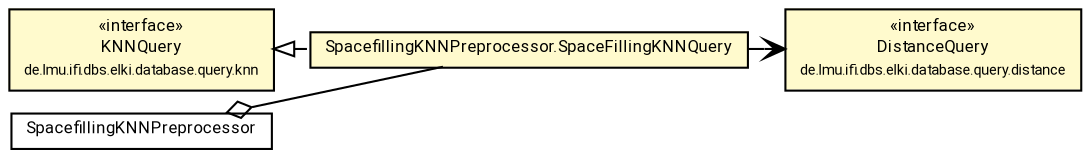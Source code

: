 #!/usr/local/bin/dot
#
# Class diagram 
# Generated by UMLGraph version R5_7_2-60-g0e99a6 (http://www.spinellis.gr/umlgraph/)
#

digraph G {
	graph [fontnames="svg"]
	edge [fontname="Roboto",fontsize=7,labelfontname="Roboto",labelfontsize=7,color="black"];
	node [fontname="Roboto",fontcolor="black",fontsize=8,shape=plaintext,margin=0,width=0,height=0];
	nodesep=0.15;
	ranksep=0.25;
	rankdir=LR;
	// de.lmu.ifi.dbs.elki.database.query.distance.DistanceQuery<O>
	c9697804 [label=<<table title="de.lmu.ifi.dbs.elki.database.query.distance.DistanceQuery" border="0" cellborder="1" cellspacing="0" cellpadding="2" bgcolor="LemonChiffon" href="../../../database/query/distance/DistanceQuery.html" target="_parent">
		<tr><td><table border="0" cellspacing="0" cellpadding="1">
		<tr><td align="center" balign="center"> &#171;interface&#187; </td></tr>
		<tr><td align="center" balign="center"> <font face="Roboto">DistanceQuery</font> </td></tr>
		<tr><td align="center" balign="center"> <font face="Roboto" point-size="7.0">de.lmu.ifi.dbs.elki.database.query.distance</font> </td></tr>
		</table></td></tr>
		</table>>, URL="../../../database/query/distance/DistanceQuery.html"];
	// de.lmu.ifi.dbs.elki.database.query.knn.KNNQuery<O>
	c9697808 [label=<<table title="de.lmu.ifi.dbs.elki.database.query.knn.KNNQuery" border="0" cellborder="1" cellspacing="0" cellpadding="2" bgcolor="LemonChiffon" href="../../../database/query/knn/KNNQuery.html" target="_parent">
		<tr><td><table border="0" cellspacing="0" cellpadding="1">
		<tr><td align="center" balign="center"> &#171;interface&#187; </td></tr>
		<tr><td align="center" balign="center"> <font face="Roboto">KNNQuery</font> </td></tr>
		<tr><td align="center" balign="center"> <font face="Roboto" point-size="7.0">de.lmu.ifi.dbs.elki.database.query.knn</font> </td></tr>
		</table></td></tr>
		</table>>, URL="../../../database/query/knn/KNNQuery.html"];
	// de.lmu.ifi.dbs.elki.index.preprocessed.knn.SpacefillingKNNPreprocessor<O extends de.lmu.ifi.dbs.elki.data.NumberVector>
	c9699157 [label=<<table title="de.lmu.ifi.dbs.elki.index.preprocessed.knn.SpacefillingKNNPreprocessor" border="0" cellborder="1" cellspacing="0" cellpadding="2" href="SpacefillingKNNPreprocessor.html" target="_parent">
		<tr><td><table border="0" cellspacing="0" cellpadding="1">
		<tr><td align="center" balign="center"> <font face="Roboto">SpacefillingKNNPreprocessor</font> </td></tr>
		</table></td></tr>
		</table>>, URL="SpacefillingKNNPreprocessor.html"];
	// de.lmu.ifi.dbs.elki.index.preprocessed.knn.SpacefillingKNNPreprocessor<O extends de.lmu.ifi.dbs.elki.data.NumberVector>.SpaceFillingKNNQuery
	c9699158 [label=<<table title="de.lmu.ifi.dbs.elki.index.preprocessed.knn.SpacefillingKNNPreprocessor.SpaceFillingKNNQuery" border="0" cellborder="1" cellspacing="0" cellpadding="2" bgcolor="lemonChiffon" href="SpacefillingKNNPreprocessor.SpaceFillingKNNQuery.html" target="_parent">
		<tr><td><table border="0" cellspacing="0" cellpadding="1">
		<tr><td align="center" balign="center"> <font face="Roboto">SpacefillingKNNPreprocessor.SpaceFillingKNNQuery</font> </td></tr>
		</table></td></tr>
		</table>>, URL="SpacefillingKNNPreprocessor.SpaceFillingKNNQuery.html"];
	// de.lmu.ifi.dbs.elki.index.preprocessed.knn.SpacefillingKNNPreprocessor<O extends de.lmu.ifi.dbs.elki.data.NumberVector> has de.lmu.ifi.dbs.elki.index.preprocessed.knn.SpacefillingKNNPreprocessor<O extends de.lmu.ifi.dbs.elki.data.NumberVector>.SpaceFillingKNNQuery
	c9699157 -> c9699158 [arrowhead=none,arrowtail=ediamond,dir=back,weight=4];
	// de.lmu.ifi.dbs.elki.index.preprocessed.knn.SpacefillingKNNPreprocessor<O extends de.lmu.ifi.dbs.elki.data.NumberVector>.SpaceFillingKNNQuery implements de.lmu.ifi.dbs.elki.database.query.knn.KNNQuery<O>
	c9697808 -> c9699158 [arrowtail=empty,style=dashed,dir=back,weight=9];
	// de.lmu.ifi.dbs.elki.index.preprocessed.knn.SpacefillingKNNPreprocessor<O extends de.lmu.ifi.dbs.elki.data.NumberVector>.SpaceFillingKNNQuery navassoc de.lmu.ifi.dbs.elki.database.query.distance.DistanceQuery<O>
	c9699158 -> c9697804 [arrowhead=open,weight=1];
}

